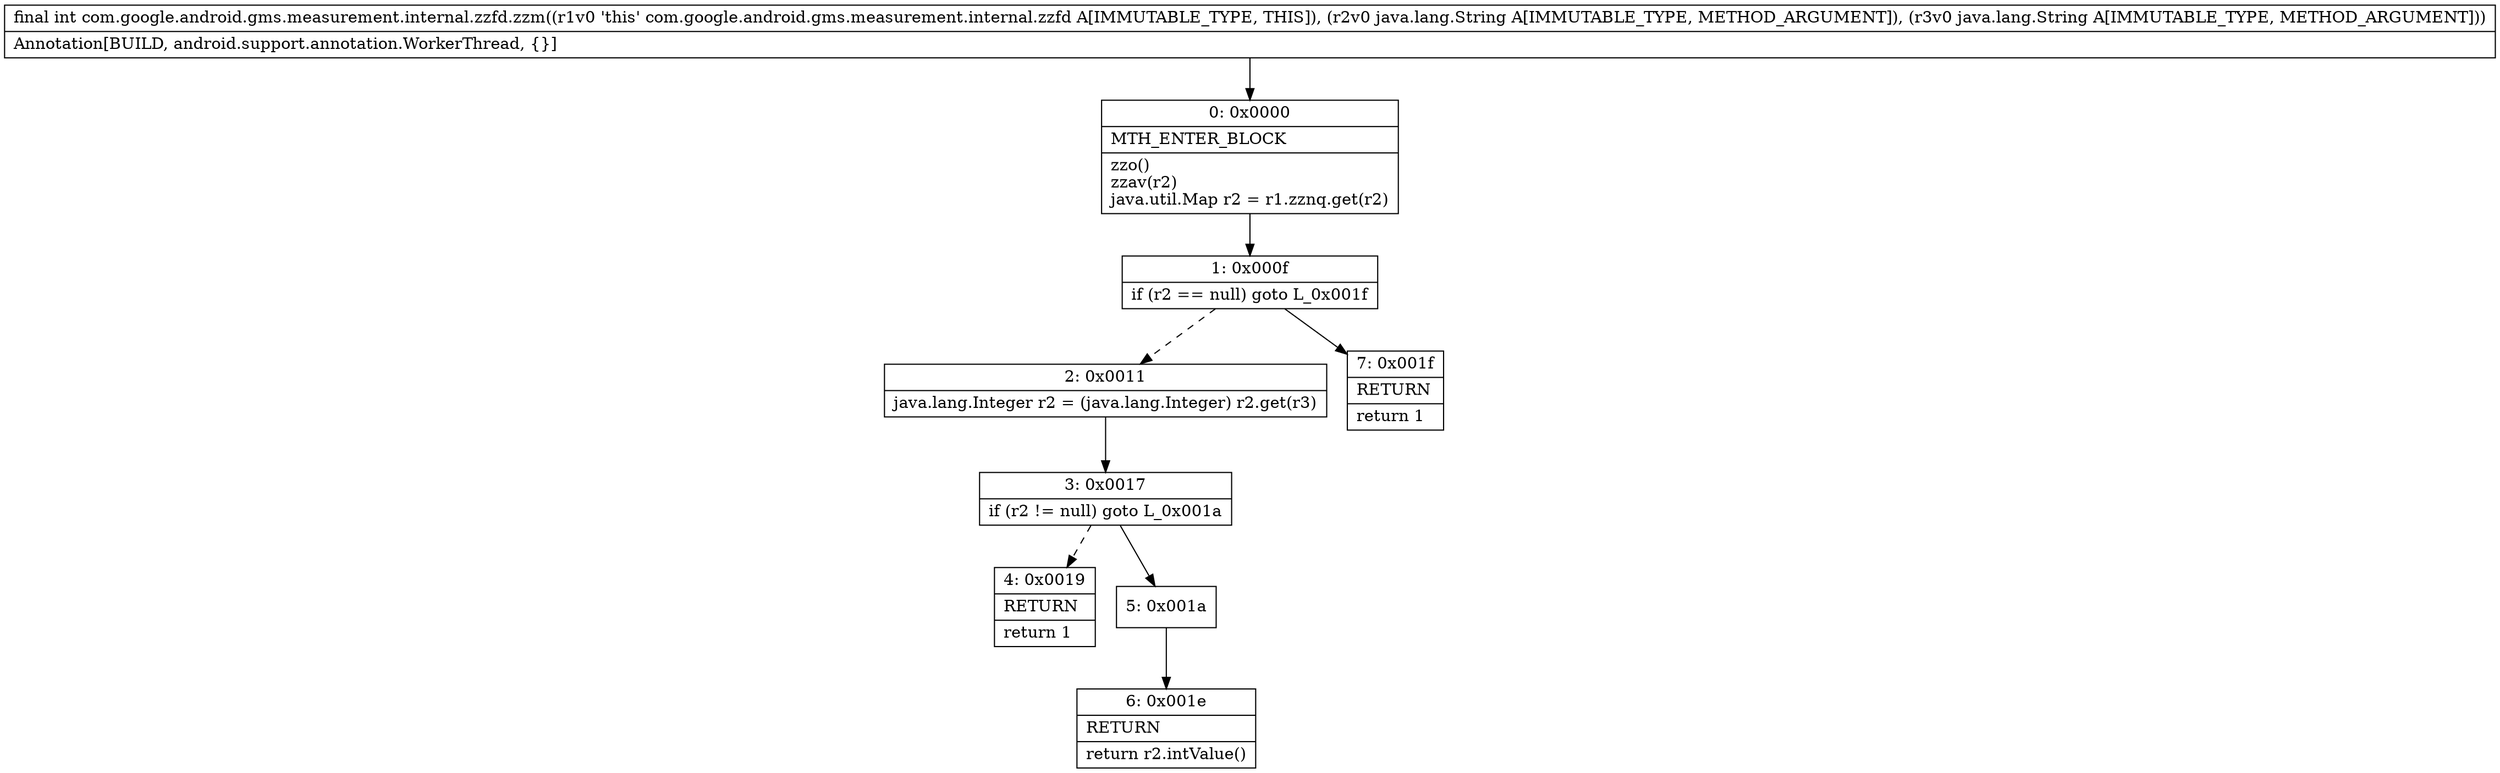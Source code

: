 digraph "CFG forcom.google.android.gms.measurement.internal.zzfd.zzm(Ljava\/lang\/String;Ljava\/lang\/String;)I" {
Node_0 [shape=record,label="{0\:\ 0x0000|MTH_ENTER_BLOCK\l|zzo()\lzzav(r2)\ljava.util.Map r2 = r1.zznq.get(r2)\l}"];
Node_1 [shape=record,label="{1\:\ 0x000f|if (r2 == null) goto L_0x001f\l}"];
Node_2 [shape=record,label="{2\:\ 0x0011|java.lang.Integer r2 = (java.lang.Integer) r2.get(r3)\l}"];
Node_3 [shape=record,label="{3\:\ 0x0017|if (r2 != null) goto L_0x001a\l}"];
Node_4 [shape=record,label="{4\:\ 0x0019|RETURN\l|return 1\l}"];
Node_5 [shape=record,label="{5\:\ 0x001a}"];
Node_6 [shape=record,label="{6\:\ 0x001e|RETURN\l|return r2.intValue()\l}"];
Node_7 [shape=record,label="{7\:\ 0x001f|RETURN\l|return 1\l}"];
MethodNode[shape=record,label="{final int com.google.android.gms.measurement.internal.zzfd.zzm((r1v0 'this' com.google.android.gms.measurement.internal.zzfd A[IMMUTABLE_TYPE, THIS]), (r2v0 java.lang.String A[IMMUTABLE_TYPE, METHOD_ARGUMENT]), (r3v0 java.lang.String A[IMMUTABLE_TYPE, METHOD_ARGUMENT]))  | Annotation[BUILD, android.support.annotation.WorkerThread, \{\}]\l}"];
MethodNode -> Node_0;
Node_0 -> Node_1;
Node_1 -> Node_2[style=dashed];
Node_1 -> Node_7;
Node_2 -> Node_3;
Node_3 -> Node_4[style=dashed];
Node_3 -> Node_5;
Node_5 -> Node_6;
}

